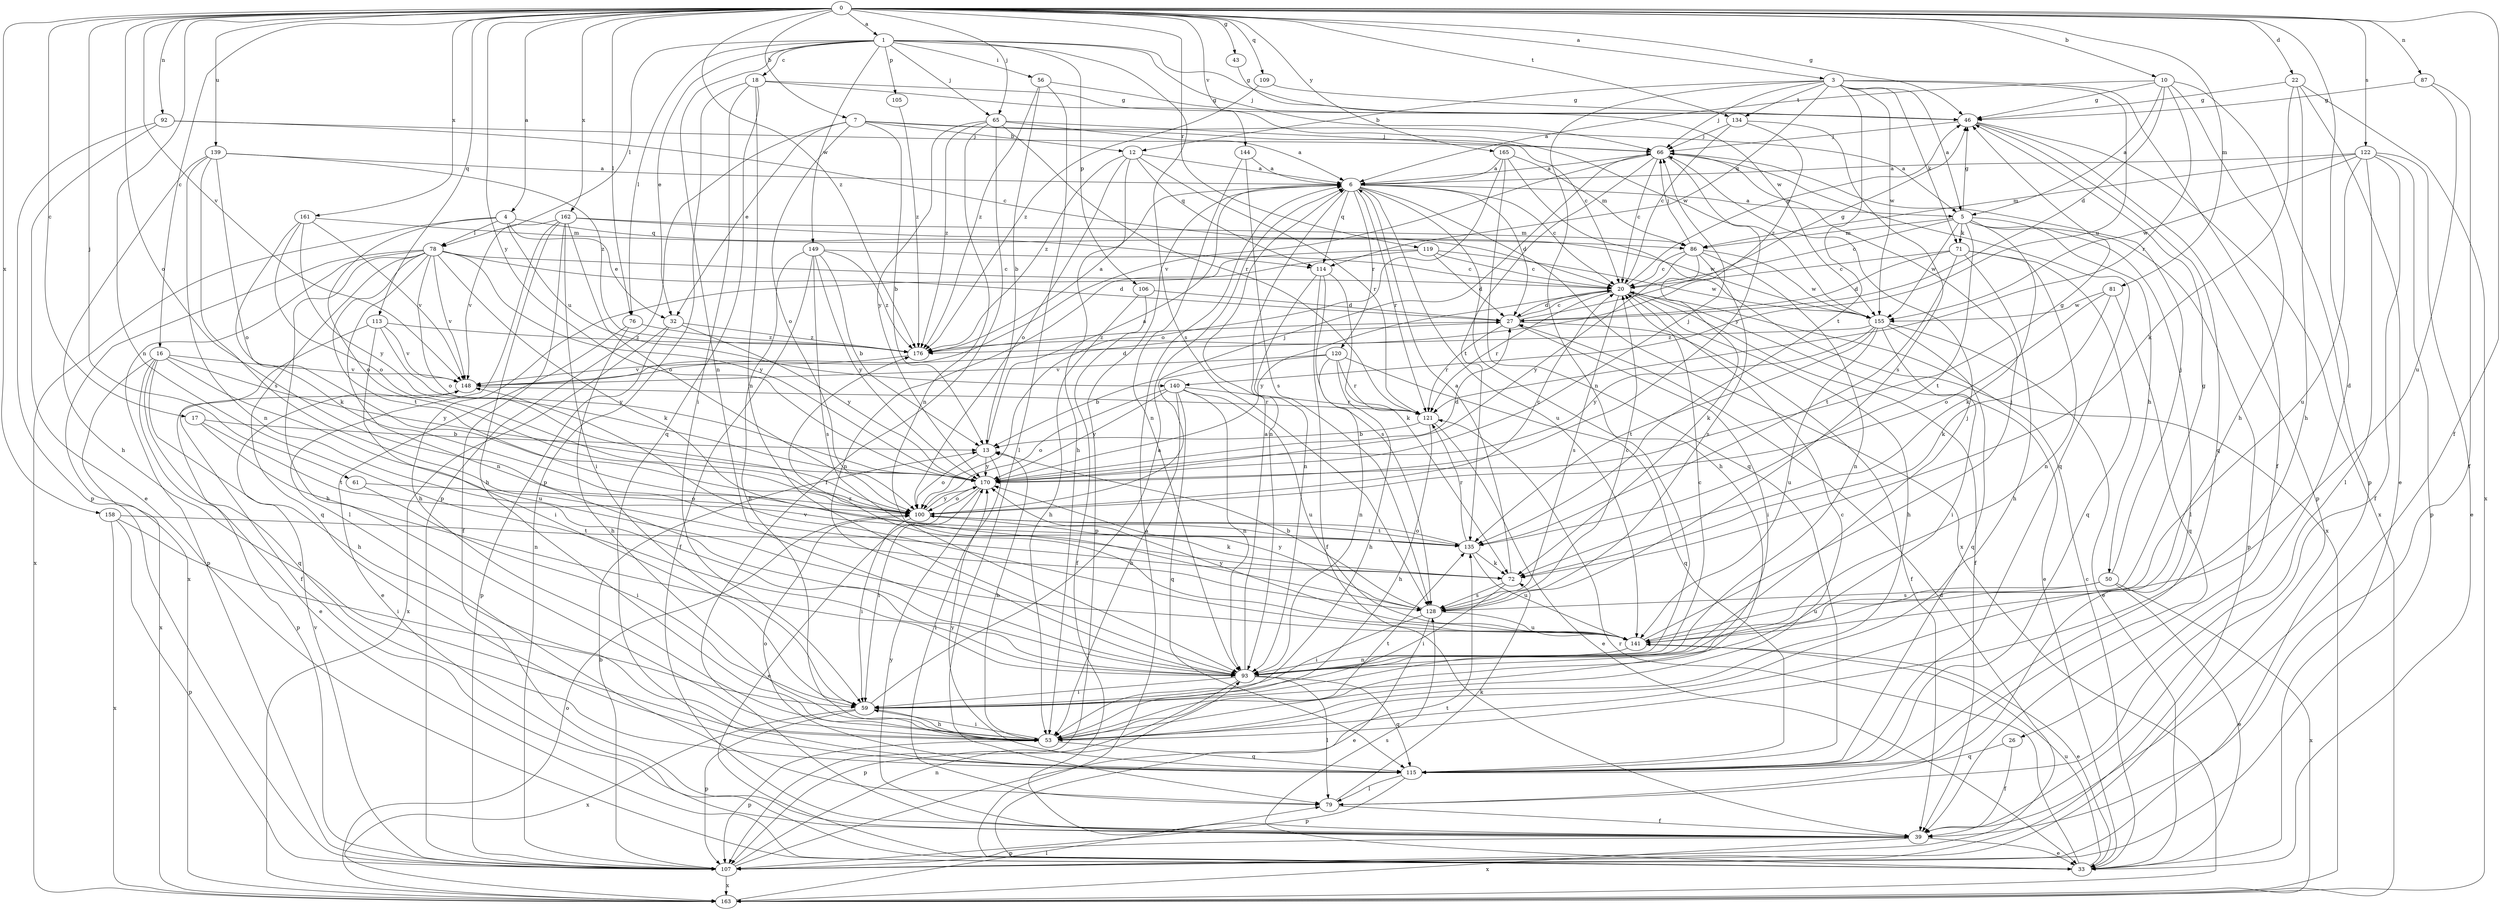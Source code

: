 strict digraph  {
0;
1;
3;
4;
5;
6;
7;
10;
12;
13;
16;
17;
18;
20;
22;
26;
27;
32;
33;
39;
43;
46;
50;
53;
56;
59;
61;
65;
66;
71;
72;
76;
78;
79;
81;
86;
87;
92;
93;
100;
105;
106;
107;
109;
113;
114;
115;
119;
120;
121;
122;
128;
134;
135;
139;
140;
141;
144;
148;
149;
155;
158;
161;
162;
163;
165;
170;
176;
0 -> 1  [label=a];
0 -> 3  [label=a];
0 -> 4  [label=a];
0 -> 7  [label=b];
0 -> 10  [label=b];
0 -> 16  [label=c];
0 -> 17  [label=c];
0 -> 22  [label=d];
0 -> 26  [label=d];
0 -> 39  [label=f];
0 -> 43  [label=g];
0 -> 46  [label=g];
0 -> 61  [label=j];
0 -> 65  [label=j];
0 -> 76  [label=l];
0 -> 81  [label=m];
0 -> 87  [label=n];
0 -> 92  [label=n];
0 -> 93  [label=n];
0 -> 100  [label=o];
0 -> 109  [label=q];
0 -> 113  [label=q];
0 -> 119  [label=r];
0 -> 122  [label=s];
0 -> 134  [label=t];
0 -> 139  [label=u];
0 -> 144  [label=v];
0 -> 148  [label=v];
0 -> 158  [label=x];
0 -> 161  [label=x];
0 -> 162  [label=x];
0 -> 165  [label=y];
0 -> 170  [label=y];
0 -> 176  [label=z];
1 -> 18  [label=c];
1 -> 32  [label=e];
1 -> 46  [label=g];
1 -> 56  [label=i];
1 -> 65  [label=j];
1 -> 66  [label=j];
1 -> 76  [label=l];
1 -> 78  [label=l];
1 -> 93  [label=n];
1 -> 105  [label=p];
1 -> 106  [label=p];
1 -> 128  [label=s];
1 -> 149  [label=w];
3 -> 5  [label=a];
3 -> 12  [label=b];
3 -> 39  [label=f];
3 -> 66  [label=j];
3 -> 71  [label=k];
3 -> 93  [label=n];
3 -> 114  [label=q];
3 -> 134  [label=t];
3 -> 135  [label=t];
3 -> 140  [label=u];
3 -> 155  [label=w];
4 -> 32  [label=e];
4 -> 78  [label=l];
4 -> 100  [label=o];
4 -> 114  [label=q];
4 -> 140  [label=u];
4 -> 163  [label=x];
5 -> 20  [label=c];
5 -> 46  [label=g];
5 -> 50  [label=h];
5 -> 71  [label=k];
5 -> 72  [label=k];
5 -> 79  [label=l];
5 -> 86  [label=m];
5 -> 107  [label=p];
5 -> 135  [label=t];
5 -> 155  [label=w];
6 -> 5  [label=a];
6 -> 20  [label=c];
6 -> 27  [label=d];
6 -> 53  [label=h];
6 -> 93  [label=n];
6 -> 107  [label=p];
6 -> 114  [label=q];
6 -> 120  [label=r];
6 -> 121  [label=r];
6 -> 141  [label=u];
6 -> 163  [label=x];
7 -> 5  [label=a];
7 -> 12  [label=b];
7 -> 13  [label=b];
7 -> 20  [label=c];
7 -> 32  [label=e];
7 -> 100  [label=o];
7 -> 107  [label=p];
10 -> 5  [label=a];
10 -> 6  [label=a];
10 -> 27  [label=d];
10 -> 46  [label=g];
10 -> 53  [label=h];
10 -> 107  [label=p];
10 -> 121  [label=r];
12 -> 6  [label=a];
12 -> 53  [label=h];
12 -> 100  [label=o];
12 -> 114  [label=q];
12 -> 121  [label=r];
12 -> 176  [label=z];
13 -> 6  [label=a];
13 -> 79  [label=l];
13 -> 100  [label=o];
13 -> 170  [label=y];
16 -> 33  [label=e];
16 -> 53  [label=h];
16 -> 115  [label=q];
16 -> 141  [label=u];
16 -> 148  [label=v];
16 -> 163  [label=x];
16 -> 170  [label=y];
17 -> 13  [label=b];
17 -> 93  [label=n];
17 -> 135  [label=t];
18 -> 46  [label=g];
18 -> 59  [label=i];
18 -> 93  [label=n];
18 -> 107  [label=p];
18 -> 115  [label=q];
18 -> 155  [label=w];
20 -> 27  [label=d];
20 -> 33  [label=e];
20 -> 39  [label=f];
20 -> 46  [label=g];
20 -> 53  [label=h];
20 -> 121  [label=r];
20 -> 128  [label=s];
20 -> 170  [label=y];
22 -> 33  [label=e];
22 -> 46  [label=g];
22 -> 53  [label=h];
22 -> 72  [label=k];
22 -> 163  [label=x];
26 -> 39  [label=f];
26 -> 115  [label=q];
27 -> 20  [label=c];
27 -> 39  [label=f];
27 -> 46  [label=g];
27 -> 59  [label=i];
27 -> 121  [label=r];
27 -> 176  [label=z];
32 -> 107  [label=p];
32 -> 163  [label=x];
32 -> 170  [label=y];
32 -> 176  [label=z];
33 -> 6  [label=a];
33 -> 20  [label=c];
33 -> 121  [label=r];
33 -> 128  [label=s];
33 -> 141  [label=u];
39 -> 33  [label=e];
39 -> 107  [label=p];
39 -> 163  [label=x];
39 -> 170  [label=y];
43 -> 155  [label=w];
46 -> 66  [label=j];
46 -> 107  [label=p];
46 -> 115  [label=q];
46 -> 163  [label=x];
50 -> 33  [label=e];
50 -> 66  [label=j];
50 -> 128  [label=s];
50 -> 141  [label=u];
50 -> 163  [label=x];
53 -> 13  [label=b];
53 -> 20  [label=c];
53 -> 59  [label=i];
53 -> 107  [label=p];
53 -> 115  [label=q];
53 -> 135  [label=t];
56 -> 13  [label=b];
56 -> 46  [label=g];
56 -> 79  [label=l];
56 -> 176  [label=z];
59 -> 6  [label=a];
59 -> 53  [label=h];
59 -> 107  [label=p];
59 -> 163  [label=x];
61 -> 59  [label=i];
61 -> 100  [label=o];
65 -> 6  [label=a];
65 -> 39  [label=f];
65 -> 66  [label=j];
65 -> 93  [label=n];
65 -> 121  [label=r];
65 -> 170  [label=y];
65 -> 176  [label=z];
66 -> 6  [label=a];
66 -> 20  [label=c];
66 -> 115  [label=q];
66 -> 135  [label=t];
66 -> 148  [label=v];
66 -> 170  [label=y];
71 -> 20  [label=c];
71 -> 27  [label=d];
71 -> 53  [label=h];
71 -> 93  [label=n];
71 -> 115  [label=q];
71 -> 135  [label=t];
72 -> 6  [label=a];
72 -> 59  [label=i];
72 -> 128  [label=s];
76 -> 33  [label=e];
76 -> 53  [label=h];
76 -> 176  [label=z];
78 -> 20  [label=c];
78 -> 27  [label=d];
78 -> 53  [label=h];
78 -> 72  [label=k];
78 -> 93  [label=n];
78 -> 100  [label=o];
78 -> 107  [label=p];
78 -> 115  [label=q];
78 -> 135  [label=t];
78 -> 148  [label=v];
78 -> 163  [label=x];
78 -> 170  [label=y];
79 -> 39  [label=f];
79 -> 72  [label=k];
81 -> 72  [label=k];
81 -> 100  [label=o];
81 -> 115  [label=q];
81 -> 155  [label=w];
86 -> 20  [label=c];
86 -> 66  [label=j];
86 -> 72  [label=k];
86 -> 93  [label=n];
86 -> 128  [label=s];
86 -> 155  [label=w];
86 -> 170  [label=y];
87 -> 39  [label=f];
87 -> 46  [label=g];
87 -> 141  [label=u];
92 -> 20  [label=c];
92 -> 33  [label=e];
92 -> 66  [label=j];
92 -> 107  [label=p];
93 -> 6  [label=a];
93 -> 20  [label=c];
93 -> 59  [label=i];
93 -> 66  [label=j];
93 -> 79  [label=l];
93 -> 107  [label=p];
93 -> 115  [label=q];
100 -> 20  [label=c];
100 -> 59  [label=i];
100 -> 66  [label=j];
100 -> 72  [label=k];
100 -> 135  [label=t];
100 -> 170  [label=y];
105 -> 176  [label=z];
106 -> 27  [label=d];
106 -> 39  [label=f];
106 -> 53  [label=h];
107 -> 13  [label=b];
107 -> 27  [label=d];
107 -> 93  [label=n];
107 -> 135  [label=t];
107 -> 148  [label=v];
107 -> 163  [label=x];
109 -> 46  [label=g];
109 -> 176  [label=z];
113 -> 39  [label=f];
113 -> 59  [label=i];
113 -> 148  [label=v];
113 -> 170  [label=y];
113 -> 176  [label=z];
114 -> 39  [label=f];
114 -> 72  [label=k];
114 -> 93  [label=n];
114 -> 128  [label=s];
115 -> 79  [label=l];
115 -> 100  [label=o];
115 -> 107  [label=p];
115 -> 170  [label=y];
119 -> 20  [label=c];
119 -> 27  [label=d];
119 -> 53  [label=h];
119 -> 93  [label=n];
119 -> 155  [label=w];
120 -> 13  [label=b];
120 -> 53  [label=h];
120 -> 93  [label=n];
120 -> 115  [label=q];
120 -> 121  [label=r];
120 -> 148  [label=v];
121 -> 13  [label=b];
121 -> 33  [label=e];
121 -> 53  [label=h];
122 -> 6  [label=a];
122 -> 33  [label=e];
122 -> 39  [label=f];
122 -> 79  [label=l];
122 -> 86  [label=m];
122 -> 107  [label=p];
122 -> 141  [label=u];
122 -> 155  [label=w];
128 -> 13  [label=b];
128 -> 20  [label=c];
128 -> 33  [label=e];
128 -> 59  [label=i];
128 -> 141  [label=u];
128 -> 170  [label=y];
134 -> 20  [label=c];
134 -> 66  [label=j];
134 -> 128  [label=s];
134 -> 176  [label=z];
135 -> 72  [label=k];
135 -> 100  [label=o];
135 -> 121  [label=r];
135 -> 141  [label=u];
139 -> 6  [label=a];
139 -> 53  [label=h];
139 -> 93  [label=n];
139 -> 100  [label=o];
139 -> 128  [label=s];
139 -> 176  [label=z];
140 -> 53  [label=h];
140 -> 93  [label=n];
140 -> 100  [label=o];
140 -> 115  [label=q];
140 -> 121  [label=r];
140 -> 141  [label=u];
140 -> 170  [label=y];
141 -> 33  [label=e];
141 -> 46  [label=g];
141 -> 66  [label=j];
141 -> 93  [label=n];
141 -> 148  [label=v];
141 -> 170  [label=y];
141 -> 176  [label=z];
144 -> 6  [label=a];
144 -> 93  [label=n];
144 -> 128  [label=s];
148 -> 27  [label=d];
148 -> 107  [label=p];
148 -> 121  [label=r];
149 -> 13  [label=b];
149 -> 20  [label=c];
149 -> 39  [label=f];
149 -> 53  [label=h];
149 -> 128  [label=s];
149 -> 170  [label=y];
149 -> 176  [label=z];
155 -> 33  [label=e];
155 -> 59  [label=i];
155 -> 115  [label=q];
155 -> 135  [label=t];
155 -> 141  [label=u];
155 -> 170  [label=y];
155 -> 176  [label=z];
158 -> 59  [label=i];
158 -> 107  [label=p];
158 -> 135  [label=t];
158 -> 163  [label=x];
161 -> 72  [label=k];
161 -> 86  [label=m];
161 -> 100  [label=o];
161 -> 148  [label=v];
161 -> 170  [label=y];
162 -> 39  [label=f];
162 -> 53  [label=h];
162 -> 59  [label=i];
162 -> 79  [label=l];
162 -> 86  [label=m];
162 -> 100  [label=o];
162 -> 148  [label=v];
162 -> 155  [label=w];
163 -> 79  [label=l];
163 -> 100  [label=o];
165 -> 6  [label=a];
165 -> 86  [label=m];
165 -> 100  [label=o];
165 -> 115  [label=q];
165 -> 163  [label=x];
170 -> 27  [label=d];
170 -> 33  [label=e];
170 -> 46  [label=g];
170 -> 59  [label=i];
170 -> 66  [label=j];
170 -> 100  [label=o];
176 -> 6  [label=a];
176 -> 148  [label=v];
}
